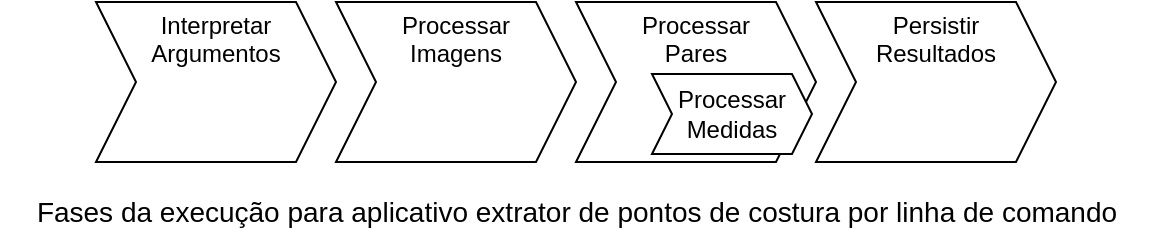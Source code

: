 <mxfile version="17.4.6" type="device" pages="4"><diagram id="98Zhcz7KDdUi2qAX7-k5" name="Macro"><mxGraphModel dx="2062" dy="762" grid="1" gridSize="10" guides="1" tooltips="1" connect="1" arrows="1" fold="1" page="1" pageScale="1" pageWidth="827" pageHeight="1169" math="0" shadow="0"><root><mxCell id="0"/><mxCell id="1" parent="0"/><mxCell id="YdULM-XXLPuub65lq0qo-10" value="&lt;font style=&quot;font-size: 14px&quot;&gt;Fases da execução para aplicativo extrator de pontos de costura por linha de comando&lt;/font&gt;" style="text;html=1;strokeColor=none;fillColor=none;align=center;verticalAlign=middle;whiteSpace=wrap;rounded=0;" parent="1" vertex="1"><mxGeometry x="122.5" y="130" width="575" height="30" as="geometry"/></mxCell><mxCell id="R4KvxsOmXmzmfge9jD1q-1" value="" style="group" parent="1" vertex="1" connectable="0"><mxGeometry x="170" y="40" width="480" height="80" as="geometry"/></mxCell><mxCell id="YdULM-XXLPuub65lq0qo-1" value="Processar&lt;br&gt;Imagens&lt;br&gt;&lt;br&gt;&lt;br&gt;&lt;br&gt;" style="shape=step;perimeter=stepPerimeter;whiteSpace=wrap;html=1;fixedSize=1;" parent="R4KvxsOmXmzmfge9jD1q-1" vertex="1"><mxGeometry x="120" width="120" height="80" as="geometry"/></mxCell><mxCell id="YdULM-XXLPuub65lq0qo-2" value="Processar&lt;br&gt;Pares&lt;br&gt;&lt;br&gt;&lt;br&gt;&lt;br&gt;" style="shape=step;perimeter=stepPerimeter;whiteSpace=wrap;html=1;fixedSize=1;" parent="R4KvxsOmXmzmfge9jD1q-1" vertex="1"><mxGeometry x="240" width="120" height="80" as="geometry"/></mxCell><mxCell id="YdULM-XXLPuub65lq0qo-4" value="Processar&lt;br&gt;Medidas" style="shape=step;perimeter=stepPerimeter;whiteSpace=wrap;html=1;fixedSize=1;size=10.0;" parent="R4KvxsOmXmzmfge9jD1q-1" vertex="1"><mxGeometry x="278" y="36" width="80" height="40" as="geometry"/></mxCell><mxCell id="YdULM-XXLPuub65lq0qo-6" value="Interpretar&lt;br&gt;Argumentos&lt;br&gt;&lt;br&gt;&lt;br&gt;&lt;br&gt;" style="shape=step;perimeter=stepPerimeter;whiteSpace=wrap;html=1;fixedSize=1;" parent="R4KvxsOmXmzmfge9jD1q-1" vertex="1"><mxGeometry width="120" height="80" as="geometry"/></mxCell><mxCell id="YdULM-XXLPuub65lq0qo-8" value="Persistir&lt;br&gt;Resultados&lt;br&gt;&lt;br&gt;&lt;br&gt;&lt;br&gt;" style="shape=step;perimeter=stepPerimeter;whiteSpace=wrap;html=1;fixedSize=1;" parent="R4KvxsOmXmzmfge9jD1q-1" vertex="1"><mxGeometry x="360" width="120" height="80" as="geometry"/></mxCell></root></mxGraphModel></diagram><diagram id="gHJKVUg8DRSZA34lzP4d" name="Fluxo"><mxGraphModel dx="2062" dy="762" grid="1" gridSize="10" guides="1" tooltips="1" connect="1" arrows="1" fold="1" page="1" pageScale="1" pageWidth="827" pageHeight="1169" math="0" shadow="0"><root><mxCell id="0"/><mxCell id="1" parent="0"/><mxCell id="HXioPRdhy9lpWBcesZ-b-2" value="&amp;lt;&amp;lt;Pseudocódigo&amp;gt;&amp;gt;&lt;br&gt;Processar Imagens&lt;br&gt;&lt;br&gt;&lt;br&gt;&lt;br&gt;&lt;br&gt;&lt;br&gt;&lt;br&gt;&lt;br&gt;&lt;br&gt;&lt;br&gt;" style="whiteSpace=wrap;html=1;fontSize=14;" parent="1" vertex="1"><mxGeometry x="9" y="100" width="260" height="190" as="geometry"/></mxCell><mxCell id="MEiEYYHkJ7P1lDpnPlLS-1" value="Para cada imagem no processo:&lt;br&gt;&amp;nbsp; &amp;nbsp; Abra a imagem&lt;br&gt;&amp;nbsp; &amp;nbsp; Detecte pontos chaves&lt;br&gt;&amp;nbsp; &amp;nbsp; Descreva suas feições&lt;br&gt;&amp;nbsp; &amp;nbsp; Se solicitado:&lt;br&gt;&amp;nbsp; &amp;nbsp; &amp;nbsp; &amp;nbsp; Reporte estatísticas" style="text;html=1;align=left;verticalAlign=middle;resizable=0;points=[];autosize=1;strokeColor=none;fillColor=none;fontSize=14;" parent="1" vertex="1"><mxGeometry x="19" y="150" width="220" height="110" as="geometry"/></mxCell><mxCell id="MEiEYYHkJ7P1lDpnPlLS-2" value="&amp;lt;&amp;lt;Pseudocódigo&amp;gt;&amp;gt;&lt;br&gt;Processar Pares&lt;br&gt;&lt;br&gt;&lt;br&gt;&lt;br&gt;&lt;br&gt;&lt;br&gt;&lt;br&gt;&lt;br&gt;&lt;br&gt;&lt;br&gt;" style="whiteSpace=wrap;html=1;fontSize=14;" parent="1" vertex="1"><mxGeometry x="279" y="100" width="260" height="190" as="geometry"/></mxCell><mxCell id="MEiEYYHkJ7P1lDpnPlLS-3" value="Carregue os pares da estratégia&lt;br&gt;Para cada par no processo:&lt;br&gt;&amp;nbsp; &amp;nbsp; Correlacione feições&lt;br&gt;&amp;nbsp; &amp;nbsp; Selecione melhores correlações&lt;br&gt;&amp;nbsp; &amp;nbsp; Filtre-as com solução geométrica&lt;br&gt;&amp;nbsp; &amp;nbsp; Registre as medidas nos pares&amp;nbsp;&lt;br&gt;&amp;nbsp; &amp;nbsp; Se solicitado:&lt;br&gt;&lt;span style=&quot;white-space: pre&quot;&gt;&#9;&lt;/span&gt;&lt;span style=&quot;white-space: pre&quot;&gt;&#9;&lt;/span&gt;Reporte estatísticas" style="text;html=1;align=left;verticalAlign=middle;resizable=0;points=[];autosize=1;strokeColor=none;fillColor=none;fontSize=14;" parent="1" vertex="1"><mxGeometry x="289" y="145" width="240" height="140" as="geometry"/></mxCell><mxCell id="MEiEYYHkJ7P1lDpnPlLS-4" value="&amp;lt;&amp;lt;Pseudocódigo&amp;gt;&amp;gt;&lt;br&gt;Processar Medidas&lt;br&gt;&lt;br&gt;&lt;br&gt;&lt;br&gt;&lt;br&gt;&lt;br&gt;&lt;br&gt;&lt;br&gt;&lt;br&gt;&lt;br&gt;" style="whiteSpace=wrap;html=1;fontSize=14;" parent="1" vertex="1"><mxGeometry x="549" y="100" width="260" height="190" as="geometry"/></mxCell><mxCell id="MEiEYYHkJ7P1lDpnPlLS-5" value="Para cada medida em par de imagens:&lt;br&gt;&amp;nbsp; &amp;nbsp; Se medida não existe em ambas:&lt;br&gt;&amp;nbsp; &amp;nbsp; &amp;nbsp; &amp;nbsp; Crie novo ponto de costura&lt;br&gt;&amp;nbsp; &amp;nbsp; Senão se existe só na esquerda:&lt;br&gt;&amp;nbsp; &amp;nbsp; &amp;nbsp; &amp;nbsp; Adicione medida da direita&lt;br&gt;&amp;nbsp; &amp;nbsp; Senão se existe só na direita:&lt;br&gt;&amp;nbsp; &amp;nbsp; &amp;nbsp; &amp;nbsp; Adicione medida na esquerda&lt;br&gt;&amp;nbsp; &amp;nbsp; Senão:&lt;br&gt;&amp;nbsp; &amp;nbsp; &amp;nbsp; &amp;nbsp; Fusione pontos de costura&lt;br&gt;" style="text;html=1;align=left;verticalAlign=middle;resizable=0;points=[];autosize=1;strokeColor=none;fillColor=none;fontSize=14;" parent="1" vertex="1"><mxGeometry x="559" y="135" width="260" height="160" as="geometry"/></mxCell></root></mxGraphModel></diagram><diagram id="3A1DLSgXnVQJGgFsPXBv" name="Fluxo_pronto"><mxGraphModel dx="2889" dy="762" grid="1" gridSize="10" guides="1" tooltips="1" connect="1" arrows="1" fold="1" page="1" pageScale="1" pageWidth="827" pageHeight="1169" math="0" shadow="0"><root><mxCell id="0"/><mxCell id="1" parent="0"/><mxCell id="1zUKK9svp3mTM6SvvWC5-5" value="" style="edgeStyle=orthogonalEdgeStyle;rounded=0;orthogonalLoop=1;jettySize=auto;html=1;" edge="1" parent="1" source="1zUKK9svp3mTM6SvvWC5-3" target="1zUKK9svp3mTM6SvvWC5-4"><mxGeometry relative="1" as="geometry"/></mxCell><mxCell id="1zUKK9svp3mTM6SvvWC5-3" value="Inicio" style="rounded=1;whiteSpace=wrap;html=1;" vertex="1" parent="1"><mxGeometry x="-770" y="10" width="120" height="60" as="geometry"/></mxCell><mxCell id="1zUKK9svp3mTM6SvvWC5-17" value="" style="rounded=0;orthogonalLoop=1;jettySize=auto;html=1;entryX=0.5;entryY=0;entryDx=0;entryDy=0;" edge="1" parent="1" source="1zUKK9svp3mTM6SvvWC5-4" target="1zUKK9svp3mTM6SvvWC5-51"><mxGeometry relative="1" as="geometry"><mxPoint x="-710" y="210" as="targetPoint"/></mxGeometry></mxCell><mxCell id="1zUKK9svp3mTM6SvvWC5-4" value="Ler Argumentos" style="rounded=1;whiteSpace=wrap;html=1;" vertex="1" parent="1"><mxGeometry x="-770" y="110" width="120" height="60" as="geometry"/></mxCell><mxCell id="1zUKK9svp3mTM6SvvWC5-9" value="" style="edgeStyle=orthogonalEdgeStyle;rounded=0;orthogonalLoop=1;jettySize=auto;html=1;" edge="1" parent="1" source="1zUKK9svp3mTM6SvvWC5-6" target="1zUKK9svp3mTM6SvvWC5-8"><mxGeometry relative="1" as="geometry"/></mxCell><mxCell id="1zUKK9svp3mTM6SvvWC5-6" value="Abrir Imagem" style="rounded=1;whiteSpace=wrap;html=1;" vertex="1" parent="1"><mxGeometry x="-770" y="370" width="120" height="60" as="geometry"/></mxCell><mxCell id="1zUKK9svp3mTM6SvvWC5-11" value="" style="edgeStyle=orthogonalEdgeStyle;rounded=0;orthogonalLoop=1;jettySize=auto;html=1;" edge="1" parent="1" source="1zUKK9svp3mTM6SvvWC5-8" target="1zUKK9svp3mTM6SvvWC5-10"><mxGeometry relative="1" as="geometry"/></mxCell><mxCell id="1zUKK9svp3mTM6SvvWC5-8" value="Detectar pontos chave" style="rounded=1;whiteSpace=wrap;html=1;" vertex="1" parent="1"><mxGeometry x="-770" y="510" width="120" height="60" as="geometry"/></mxCell><mxCell id="1zUKK9svp3mTM6SvvWC5-20" value="" style="edgeStyle=elbowEdgeStyle;rounded=0;orthogonalLoop=1;jettySize=auto;html=1;entryX=0;entryY=0.5;entryDx=0;entryDy=0;" edge="1" parent="1" source="1zUKK9svp3mTM6SvvWC5-10" target="1zUKK9svp3mTM6SvvWC5-51"><mxGeometry relative="1" as="geometry"><mxPoint x="-805" y="265" as="targetPoint"/><Array as="points"><mxPoint x="-800" y="480"/></Array></mxGeometry></mxCell><mxCell id="1zUKK9svp3mTM6SvvWC5-10" value="Descrever pontos chave" style="whiteSpace=wrap;html=1;rounded=1;" vertex="1" parent="1"><mxGeometry x="-770" y="650" width="120" height="60" as="geometry"/></mxCell><mxCell id="1zUKK9svp3mTM6SvvWC5-18" value="" style="edgeStyle=none;rounded=0;orthogonalLoop=1;jettySize=auto;html=1;exitX=0.5;exitY=1;exitDx=0;exitDy=0;" edge="1" parent="1" source="1zUKK9svp3mTM6SvvWC5-51" target="1zUKK9svp3mTM6SvvWC5-6"><mxGeometry relative="1" as="geometry"><mxPoint x="-710" y="320" as="sourcePoint"/><Array as="points"><mxPoint x="-710" y="350"/></Array></mxGeometry></mxCell><mxCell id="1zUKK9svp3mTM6SvvWC5-23" value="" style="edgeStyle=elbowEdgeStyle;rounded=0;orthogonalLoop=1;jettySize=auto;html=1;exitX=1;exitY=0.5;exitDx=0;exitDy=0;entryX=0;entryY=0.5;entryDx=0;entryDy=0;" edge="1" parent="1" source="1zUKK9svp3mTM6SvvWC5-51" target="1zUKK9svp3mTM6SvvWC5-30"><mxGeometry relative="1" as="geometry"><mxPoint x="-635" y="265" as="sourcePoint"/><mxPoint x="-580" y="265" as="targetPoint"/></mxGeometry></mxCell><mxCell id="1zUKK9svp3mTM6SvvWC5-21" value="Não" style="text;html=1;strokeColor=none;fillColor=none;align=center;verticalAlign=middle;whiteSpace=wrap;rounded=0;" vertex="1" parent="1"><mxGeometry x="-720" y="320" width="60" height="30" as="geometry"/></mxCell><mxCell id="1zUKK9svp3mTM6SvvWC5-24" value="Sim" style="text;html=1;strokeColor=none;fillColor=none;align=center;verticalAlign=middle;whiteSpace=wrap;rounded=0;" vertex="1" parent="1"><mxGeometry x="-670" y="240" width="60" height="30" as="geometry"/></mxCell><mxCell id="1zUKK9svp3mTM6SvvWC5-26" value="Sim" style="text;html=1;strokeColor=none;fillColor=none;align=center;verticalAlign=middle;whiteSpace=wrap;rounded=0;" vertex="1" parent="1"><mxGeometry x="-570" y="320" width="60" height="30" as="geometry"/></mxCell><mxCell id="1zUKK9svp3mTM6SvvWC5-34" style="edgeStyle=elbowEdgeStyle;rounded=0;orthogonalLoop=1;jettySize=auto;html=1;exitX=1;exitY=0.5;exitDx=0;exitDy=0;" edge="1" parent="1" source="1zUKK9svp3mTM6SvvWC5-29"><mxGeometry relative="1" as="geometry"><mxPoint x="-440" y="40" as="targetPoint"/><Array as="points"><mxPoint x="-470" y="220"/></Array></mxGeometry></mxCell><mxCell id="1zUKK9svp3mTM6SvvWC5-29" value="Reportar estatisticas" style="rounded=1;whiteSpace=wrap;html=1;" vertex="1" parent="1"><mxGeometry x="-620" y="370" width="120" height="60" as="geometry"/></mxCell><mxCell id="1zUKK9svp3mTM6SvvWC5-31" value="" style="edgeStyle=elbowEdgeStyle;rounded=0;orthogonalLoop=1;jettySize=auto;html=1;" edge="1" parent="1" source="1zUKK9svp3mTM6SvvWC5-30" target="1zUKK9svp3mTM6SvvWC5-29"><mxGeometry relative="1" as="geometry"/></mxCell><mxCell id="1zUKK9svp3mTM6SvvWC5-33" value="" style="edgeStyle=elbowEdgeStyle;rounded=0;orthogonalLoop=1;jettySize=auto;html=1;" edge="1" parent="1" source="1zUKK9svp3mTM6SvvWC5-30" target="1zUKK9svp3mTM6SvvWC5-32"><mxGeometry relative="1" as="geometry"><Array as="points"><mxPoint x="-470" y="170"/></Array></mxGeometry></mxCell><mxCell id="1zUKK9svp3mTM6SvvWC5-30" value="Estatísticas" style="rhombus;whiteSpace=wrap;html=1;" vertex="1" parent="1"><mxGeometry x="-600" y="225" width="80" height="80" as="geometry"/></mxCell><mxCell id="1zUKK9svp3mTM6SvvWC5-40" value="" style="edgeStyle=elbowEdgeStyle;rounded=0;orthogonalLoop=1;jettySize=auto;html=1;" edge="1" parent="1" source="1zUKK9svp3mTM6SvvWC5-32" target="1zUKK9svp3mTM6SvvWC5-39"><mxGeometry relative="1" as="geometry"/></mxCell><mxCell id="1zUKK9svp3mTM6SvvWC5-32" value="Carregar os pares" style="rounded=1;whiteSpace=wrap;html=1;" vertex="1" parent="1"><mxGeometry x="-440" y="10" width="120" height="60" as="geometry"/></mxCell><mxCell id="1zUKK9svp3mTM6SvvWC5-35" value="Não" style="text;html=1;strokeColor=none;fillColor=none;align=center;verticalAlign=middle;whiteSpace=wrap;rounded=0;" vertex="1" parent="1"><mxGeometry x="-520" y="240" width="60" height="30" as="geometry"/></mxCell><mxCell id="1zUKK9svp3mTM6SvvWC5-42" value="" style="edgeStyle=elbowEdgeStyle;rounded=0;orthogonalLoop=1;jettySize=auto;html=1;" edge="1" parent="1" source="1zUKK9svp3mTM6SvvWC5-39" target="1zUKK9svp3mTM6SvvWC5-41"><mxGeometry relative="1" as="geometry"/></mxCell><mxCell id="1zUKK9svp3mTM6SvvWC5-54" value="" style="edgeStyle=elbowEdgeStyle;rounded=0;orthogonalLoop=1;jettySize=auto;html=1;" edge="1" parent="1" source="1zUKK9svp3mTM6SvvWC5-39" target="1zUKK9svp3mTM6SvvWC5-53"><mxGeometry relative="1" as="geometry"/></mxCell><mxCell id="1zUKK9svp3mTM6SvvWC5-39" value="Todos os pares ?" style="rhombus;whiteSpace=wrap;html=1;" vertex="1" parent="1"><mxGeometry x="-420" y="100" width="80" height="80" as="geometry"/></mxCell><mxCell id="1zUKK9svp3mTM6SvvWC5-44" value="" style="edgeStyle=elbowEdgeStyle;rounded=0;orthogonalLoop=1;jettySize=auto;html=1;" edge="1" parent="1" source="1zUKK9svp3mTM6SvvWC5-41" target="1zUKK9svp3mTM6SvvWC5-43"><mxGeometry relative="1" as="geometry"/></mxCell><mxCell id="1zUKK9svp3mTM6SvvWC5-41" value="Correlacionar feições" style="rounded=1;whiteSpace=wrap;html=1;" vertex="1" parent="1"><mxGeometry x="-440" y="235" width="120" height="60" as="geometry"/></mxCell><mxCell id="1zUKK9svp3mTM6SvvWC5-46" value="" style="edgeStyle=elbowEdgeStyle;rounded=0;orthogonalLoop=1;jettySize=auto;html=1;" edge="1" parent="1" source="1zUKK9svp3mTM6SvvWC5-43" target="1zUKK9svp3mTM6SvvWC5-45"><mxGeometry relative="1" as="geometry"/></mxCell><mxCell id="1zUKK9svp3mTM6SvvWC5-43" value="Selecionar melhores correlações" style="whiteSpace=wrap;html=1;rounded=1;" vertex="1" parent="1"><mxGeometry x="-440" y="375" width="120" height="60" as="geometry"/></mxCell><mxCell id="1zUKK9svp3mTM6SvvWC5-49" value="" style="edgeStyle=elbowEdgeStyle;rounded=0;orthogonalLoop=1;jettySize=auto;html=1;" edge="1" parent="1" source="1zUKK9svp3mTM6SvvWC5-45" target="1zUKK9svp3mTM6SvvWC5-48"><mxGeometry relative="1" as="geometry"/></mxCell><mxCell id="1zUKK9svp3mTM6SvvWC5-45" value="Filtragem utilizando verificação geométrica" style="whiteSpace=wrap;html=1;rounded=1;" vertex="1" parent="1"><mxGeometry x="-440" y="515" width="120" height="60" as="geometry"/></mxCell><mxCell id="1zUKK9svp3mTM6SvvWC5-47" value="Não" style="text;html=1;strokeColor=none;fillColor=none;align=center;verticalAlign=middle;whiteSpace=wrap;rounded=0;" vertex="1" parent="1"><mxGeometry x="-390" y="190" width="60" height="30" as="geometry"/></mxCell><mxCell id="1zUKK9svp3mTM6SvvWC5-50" style="edgeStyle=elbowEdgeStyle;rounded=0;orthogonalLoop=1;jettySize=auto;html=1;exitX=0;exitY=0.5;exitDx=0;exitDy=0;" edge="1" parent="1" source="1zUKK9svp3mTM6SvvWC5-48" target="1zUKK9svp3mTM6SvvWC5-39"><mxGeometry relative="1" as="geometry"><Array as="points"><mxPoint x="-450" y="410"/></Array></mxGeometry></mxCell><mxCell id="1zUKK9svp3mTM6SvvWC5-48" value="Registrar as medidas nos pares" style="rounded=1;whiteSpace=wrap;html=1;" vertex="1" parent="1"><mxGeometry x="-440" y="655" width="120" height="60" as="geometry"/></mxCell><mxCell id="1zUKK9svp3mTM6SvvWC5-51" value="Todas as imagens" style="rhombus;whiteSpace=wrap;html=1;" vertex="1" parent="1"><mxGeometry x="-750" y="225" width="80" height="80" as="geometry"/></mxCell><mxCell id="1zUKK9svp3mTM6SvvWC5-57" value="" style="edgeStyle=elbowEdgeStyle;rounded=0;orthogonalLoop=1;jettySize=auto;html=1;" edge="1" parent="1" source="1zUKK9svp3mTM6SvvWC5-53" target="1zUKK9svp3mTM6SvvWC5-56"><mxGeometry relative="1" as="geometry"/></mxCell><mxCell id="1zUKK9svp3mTM6SvvWC5-59" value="" style="edgeStyle=elbowEdgeStyle;rounded=0;orthogonalLoop=1;jettySize=auto;html=1;" edge="1" parent="1" source="1zUKK9svp3mTM6SvvWC5-53" target="1zUKK9svp3mTM6SvvWC5-58"><mxGeometry relative="1" as="geometry"/></mxCell><mxCell id="1zUKK9svp3mTM6SvvWC5-53" value="Estatísticas" style="rhombus;whiteSpace=wrap;html=1;" vertex="1" parent="1"><mxGeometry x="-280" y="100" width="80" height="80" as="geometry"/></mxCell><mxCell id="1zUKK9svp3mTM6SvvWC5-55" value="Sim" style="text;html=1;strokeColor=none;fillColor=none;align=center;verticalAlign=middle;whiteSpace=wrap;rounded=0;" vertex="1" parent="1"><mxGeometry x="-250" y="190" width="60" height="30" as="geometry"/></mxCell><mxCell id="1zUKK9svp3mTM6SvvWC5-56" value="Reportar estatisticas" style="rounded=1;whiteSpace=wrap;html=1;" vertex="1" parent="1"><mxGeometry x="-300" y="235" width="120" height="60" as="geometry"/></mxCell><mxCell id="1zUKK9svp3mTM6SvvWC5-61" value="" style="edgeStyle=elbowEdgeStyle;rounded=0;orthogonalLoop=1;jettySize=auto;html=1;" edge="1" parent="1" source="1zUKK9svp3mTM6SvvWC5-58" target="1zUKK9svp3mTM6SvvWC5-60"><mxGeometry relative="1" as="geometry"/></mxCell><mxCell id="1zUKK9svp3mTM6SvvWC5-58" value="Medidas processadas?" style="rhombus;whiteSpace=wrap;html=1;" vertex="1" parent="1"><mxGeometry x="-110" width="80" height="80" as="geometry"/></mxCell><mxCell id="1zUKK9svp3mTM6SvvWC5-60" value="" style="rounded=1;whiteSpace=wrap;html=1;" vertex="1" parent="1"><mxGeometry x="-130" y="110" width="120" height="60" as="geometry"/></mxCell></root></mxGraphModel></diagram><diagram id="Ruy8jZwWF_MJQY8BPtZt" name="Diagrama de classes"><mxGraphModel dx="327" dy="901" grid="1" gridSize="10" guides="1" tooltips="1" connect="1" arrows="1" fold="1" page="1" pageScale="1" pageWidth="827" pageHeight="1169" math="0" shadow="0"><root><mxCell id="0"/><mxCell id="1" parent="0"/><mxCell id="GpoeZHOwUq3m7yObIP7K-1" value="ProcessController" style="swimlane;fontStyle=1;align=center;verticalAlign=top;childLayout=stackLayout;horizontal=1;startSize=26;horizontalStack=0;resizeParent=1;resizeParentMax=0;resizeLast=0;collapsible=1;marginBottom=0;fontSize=14;" vertex="1" parent="1"><mxGeometry x="305" y="40" width="260" height="164" as="geometry"><mxRectangle x="330" y="350" width="110" height="26" as="alternateBounds"/></mxGeometry></mxCell><mxCell id="GpoeZHOwUq3m7yObIP7K-2" value="+ argumentos : revisar" style="text;strokeColor=none;fillColor=none;align=left;verticalAlign=top;spacingLeft=4;spacingRight=4;overflow=hidden;rotatable=0;points=[[0,0.5],[1,0.5]];portConstraint=eastwest;fontSize=14;" vertex="1" parent="GpoeZHOwUq3m7yObIP7K-1"><mxGeometry y="26" width="260" height="26" as="geometry"/></mxCell><mxCell id="GpoeZHOwUq3m7yObIP7K-3" value="" style="line;strokeWidth=1;fillColor=none;align=left;verticalAlign=middle;spacingTop=-1;spacingLeft=3;spacingRight=3;rotatable=0;labelPosition=right;points=[];portConstraint=eastwest;fontSize=14;" vertex="1" parent="GpoeZHOwUq3m7yObIP7K-1"><mxGeometry y="52" width="260" height="8" as="geometry"/></mxCell><mxCell id="GpoeZHOwUq3m7yObIP7K-4" value="+ readArguments(argc:int, argv**) : bool" style="text;strokeColor=none;fillColor=none;align=left;verticalAlign=top;spacingLeft=4;spacingRight=4;overflow=hidden;rotatable=0;points=[[0,0.5],[1,0.5]];portConstraint=eastwest;fontSize=14;" vertex="1" parent="GpoeZHOwUq3m7yObIP7K-1"><mxGeometry y="60" width="260" height="26" as="geometry"/></mxCell><mxCell id="Y2-OCSrJiYMLLH0otHH6-2" value="+ runProcess( ) : bool" style="text;strokeColor=none;fillColor=none;align=left;verticalAlign=top;spacingLeft=4;spacingRight=4;overflow=hidden;rotatable=0;points=[[0,0.5],[1,0.5]];portConstraint=eastwest;fontSize=14;" vertex="1" parent="GpoeZHOwUq3m7yObIP7K-1"><mxGeometry y="86" width="260" height="26" as="geometry"/></mxCell><mxCell id="Y2-OCSrJiYMLLH0otHH6-3" value="+ saveResults( ) : bool" style="text;strokeColor=none;fillColor=none;align=left;verticalAlign=top;spacingLeft=4;spacingRight=4;overflow=hidden;rotatable=0;points=[[0,0.5],[1,0.5]];portConstraint=eastwest;fontSize=14;" vertex="1" parent="GpoeZHOwUq3m7yObIP7K-1"><mxGeometry y="112" width="260" height="26" as="geometry"/></mxCell><mxCell id="Y2-OCSrJiYMLLH0otHH6-1" value="+ printUsage( ) : void" style="text;strokeColor=none;fillColor=none;align=left;verticalAlign=top;spacingLeft=4;spacingRight=4;overflow=hidden;rotatable=0;points=[[0,0.5],[1,0.5]];portConstraint=eastwest;fontSize=14;" vertex="1" parent="GpoeZHOwUq3m7yObIP7K-1"><mxGeometry y="138" width="260" height="26" as="geometry"/></mxCell><mxCell id="lI7xlL58YyUd0Hl4Pv-v-1" value="Image" style="swimlane;fontStyle=1;align=center;verticalAlign=top;childLayout=stackLayout;horizontal=1;startSize=26;horizontalStack=0;resizeParent=1;resizeParentMax=0;resizeLast=0;collapsible=1;marginBottom=0;fontSize=14;" vertex="1" parent="1"><mxGeometry x="275" y="301" width="260" height="138" as="geometry"><mxRectangle x="330" y="350" width="110" height="26" as="alternateBounds"/></mxGeometry></mxCell><mxCell id="fN-6v_-_HlrPDu5xTwf2-1" value="+ index: size_t" style="text;strokeColor=none;fillColor=none;align=left;verticalAlign=top;spacingLeft=4;spacingRight=4;overflow=hidden;rotatable=0;points=[[0,0.5],[1,0.5]];portConstraint=eastwest;fontSize=14;" vertex="1" parent="lI7xlL58YyUd0Hl4Pv-v-1"><mxGeometry y="26" width="260" height="26" as="geometry"/></mxCell><mxCell id="lI7xlL58YyUd0Hl4Pv-v-2" value="+ filename: std::string" style="text;strokeColor=none;fillColor=none;align=left;verticalAlign=top;spacingLeft=4;spacingRight=4;overflow=hidden;rotatable=0;points=[[0,0.5],[1,0.5]];portConstraint=eastwest;fontSize=14;" vertex="1" parent="lI7xlL58YyUd0Hl4Pv-v-1"><mxGeometry y="52" width="260" height="26" as="geometry"/></mxCell><mxCell id="NeS1x6jv69Nt_Bn_25qD-1" value="+ descriptors: cv::Mat" style="text;strokeColor=none;fillColor=none;align=left;verticalAlign=top;spacingLeft=4;spacingRight=4;overflow=hidden;rotatable=0;points=[[0,0.5],[1,0.5]];portConstraint=eastwest;fontSize=14;" vertex="1" parent="lI7xlL58YyUd0Hl4Pv-v-1"><mxGeometry y="78" width="260" height="26" as="geometry"/></mxCell><mxCell id="lI7xlL58YyUd0Hl4Pv-v-3" value="" style="line;strokeWidth=1;fillColor=none;align=left;verticalAlign=middle;spacingTop=-1;spacingLeft=3;spacingRight=3;rotatable=0;labelPosition=right;points=[];portConstraint=eastwest;fontSize=14;" vertex="1" parent="lI7xlL58YyUd0Hl4Pv-v-1"><mxGeometry y="104" width="260" height="8" as="geometry"/></mxCell><mxCell id="lI7xlL58YyUd0Hl4Pv-v-4" value="+ computeKeyPoints(report: bool): bool" style="text;strokeColor=none;fillColor=none;align=left;verticalAlign=top;spacingLeft=4;spacingRight=4;overflow=hidden;rotatable=0;points=[[0,0.5],[1,0.5]];portConstraint=eastwest;fontSize=14;" vertex="1" parent="lI7xlL58YyUd0Hl4Pv-v-1"><mxGeometry y="112" width="260" height="26" as="geometry"/></mxCell><mxCell id="lI7xlL58YyUd0Hl4Pv-v-5" value="Pair" style="swimlane;fontStyle=1;align=center;verticalAlign=top;childLayout=stackLayout;horizontal=1;startSize=26;horizontalStack=0;resizeParent=1;resizeParentMax=0;resizeLast=0;collapsible=1;marginBottom=0;fontSize=14;" vertex="1" parent="1"><mxGeometry x="555" y="301" width="260" height="112" as="geometry"><mxRectangle x="330" y="350" width="110" height="26" as="alternateBounds"/></mxGeometry></mxCell><mxCell id="fN-6v_-_HlrPDu5xTwf2-8" value="+ homography: cv::Mat&#10;" style="text;strokeColor=none;fillColor=none;align=left;verticalAlign=top;spacingLeft=4;spacingRight=4;overflow=hidden;rotatable=0;points=[[0,0.5],[1,0.5]];portConstraint=eastwest;fontSize=14;" vertex="1" parent="lI7xlL58YyUd0Hl4Pv-v-5"><mxGeometry y="26" width="260" height="26" as="geometry"/></mxCell><mxCell id="lI7xlL58YyUd0Hl4Pv-v-6" value="+ RMSE: double&#10;" style="text;strokeColor=none;fillColor=none;align=left;verticalAlign=top;spacingLeft=4;spacingRight=4;overflow=hidden;rotatable=0;points=[[0,0.5],[1,0.5]];portConstraint=eastwest;fontSize=14;" vertex="1" parent="lI7xlL58YyUd0Hl4Pv-v-5"><mxGeometry y="52" width="260" height="26" as="geometry"/></mxCell><mxCell id="lI7xlL58YyUd0Hl4Pv-v-7" value="" style="line;strokeWidth=1;fillColor=none;align=left;verticalAlign=middle;spacingTop=-1;spacingLeft=3;spacingRight=3;rotatable=0;labelPosition=right;points=[];portConstraint=eastwest;fontSize=14;" vertex="1" parent="lI7xlL58YyUd0Hl4Pv-v-5"><mxGeometry y="78" width="260" height="8" as="geometry"/></mxCell><mxCell id="lI7xlL58YyUd0Hl4Pv-v-8" value="+ checkHomography(report:bool): bool" style="text;strokeColor=none;fillColor=none;align=left;verticalAlign=top;spacingLeft=4;spacingRight=4;overflow=hidden;rotatable=0;points=[[0,0.5],[1,0.5]];portConstraint=eastwest;fontSize=14;" vertex="1" parent="lI7xlL58YyUd0Hl4Pv-v-5"><mxGeometry y="86" width="260" height="26" as="geometry"/></mxCell><mxCell id="lI7xlL58YyUd0Hl4Pv-v-9" value="Point" style="swimlane;fontStyle=1;align=center;verticalAlign=top;childLayout=stackLayout;horizontal=1;startSize=26;horizontalStack=0;resizeParent=1;resizeParentMax=0;resizeLast=0;collapsible=1;marginBottom=0;fontSize=14;" vertex="1" parent="1"><mxGeometry x="41" y="301" width="100" height="52" as="geometry"><mxRectangle x="330" y="350" width="110" height="26" as="alternateBounds"/></mxGeometry></mxCell><mxCell id="lI7xlL58YyUd0Hl4Pv-v-10" value="+ index: size_t" style="text;strokeColor=none;fillColor=none;align=left;verticalAlign=top;spacingLeft=4;spacingRight=4;overflow=hidden;rotatable=0;points=[[0,0.5],[1,0.5]];portConstraint=eastwest;fontSize=14;" vertex="1" parent="lI7xlL58YyUd0Hl4Pv-v-9"><mxGeometry y="26" width="100" height="26" as="geometry"/></mxCell><mxCell id="NeS1x6jv69Nt_Bn_25qD-2" value="*" style="endArrow=open;html=1;endSize=12;startArrow=diamondThin;startSize=14;startFill=1;edgeStyle=orthogonalEdgeStyle;align=left;verticalAlign=bottom;rounded=0;fontSize=14;" edge="1" parent="1" source="GpoeZHOwUq3m7yObIP7K-1" target="lI7xlL58YyUd0Hl4Pv-v-1"><mxGeometry x="-0.669" y="-20" relative="1" as="geometry"><mxPoint x="565" y="380" as="sourcePoint"/><mxPoint x="725" y="380" as="targetPoint"/><Array as="points"><mxPoint x="465" y="252"/><mxPoint x="405" y="252"/></Array><mxPoint y="1" as="offset"/></mxGeometry></mxCell><mxCell id="fN-6v_-_HlrPDu5xTwf2-2" value="images" style="text;html=1;align=center;verticalAlign=middle;resizable=0;points=[];autosize=1;strokeColor=none;fillColor=none;fontSize=14;" vertex="1" parent="1"><mxGeometry x="405" y="232" width="60" height="20" as="geometry"/></mxCell><mxCell id="fN-6v_-_HlrPDu5xTwf2-4" value="cv::KeyPoint" style="html=1;fontSize=14;" vertex="1" parent="1"><mxGeometry x="356" y="540" width="110" height="30" as="geometry"/></mxCell><mxCell id="fN-6v_-_HlrPDu5xTwf2-5" value="*" style="endArrow=open;html=1;endSize=12;startArrow=diamondThin;startSize=14;startFill=1;edgeStyle=orthogonalEdgeStyle;align=left;verticalAlign=bottom;rounded=0;fontSize=14;" edge="1" parent="1" target="fN-6v_-_HlrPDu5xTwf2-4"><mxGeometry x="-0.736" y="-21" relative="1" as="geometry"><mxPoint x="476" y="438" as="sourcePoint"/><mxPoint x="796" y="380" as="targetPoint"/><Array as="points"><mxPoint x="476" y="490"/><mxPoint x="411" y="490"/></Array><mxPoint y="-1" as="offset"/></mxGeometry></mxCell><mxCell id="fN-6v_-_HlrPDu5xTwf2-6" value="keypoints" style="text;html=1;align=center;verticalAlign=middle;resizable=0;points=[];autosize=1;strokeColor=none;fillColor=none;fontSize=14;" vertex="1" parent="1"><mxGeometry x="406" y="469" width="70" height="20" as="geometry"/></mxCell><mxCell id="fN-6v_-_HlrPDu5xTwf2-9" value="2" style="endArrow=open;html=1;endSize=12;startArrow=diamondThin;startSize=14;startFill=0;edgeStyle=orthogonalEdgeStyle;align=left;verticalAlign=bottom;rounded=0;fontSize=14;" edge="1" parent="1" source="lI7xlL58YyUd0Hl4Pv-v-5" target="lI7xlL58YyUd0Hl4Pv-v-1"><mxGeometry x="-0.752" y="-20" relative="1" as="geometry"><mxPoint x="575" y="380" as="sourcePoint"/><mxPoint x="545" y="500" as="targetPoint"/><Array as="points"><mxPoint x="595" y="490"/><mxPoint x="505" y="490"/></Array><mxPoint as="offset"/></mxGeometry></mxCell><mxCell id="fN-6v_-_HlrPDu5xTwf2-10" value="left&lt;br&gt;right" style="text;html=1;align=center;verticalAlign=middle;resizable=0;points=[];autosize=1;strokeColor=none;fillColor=none;fontSize=14;" vertex="1" parent="1"><mxGeometry x="525" y="468" width="40" height="40" as="geometry"/></mxCell><mxCell id="fN-6v_-_HlrPDu5xTwf2-11" value="cv::DMatch" style="html=1;fontSize=14;" vertex="1" parent="1"><mxGeometry x="575" y="540" width="110" height="30" as="geometry"/></mxCell><mxCell id="fN-6v_-_HlrPDu5xTwf2-12" value="*" style="endArrow=open;html=1;endSize=12;startArrow=diamondThin;startSize=14;startFill=1;edgeStyle=orthogonalEdgeStyle;align=left;verticalAlign=bottom;rounded=0;fontSize=14;" edge="1" parent="1" target="fN-6v_-_HlrPDu5xTwf2-11" source="lI7xlL58YyUd0Hl4Pv-v-5"><mxGeometry x="-0.711" y="-20" relative="1" as="geometry"><mxPoint x="735.0" y="438" as="sourcePoint"/><mxPoint x="1055" y="380" as="targetPoint"/><mxPoint as="offset"/><Array as="points"><mxPoint x="685" y="490"/><mxPoint x="625" y="490"/></Array></mxGeometry></mxCell><mxCell id="fN-6v_-_HlrPDu5xTwf2-13" value="matches" style="text;html=1;align=center;verticalAlign=middle;resizable=0;points=[];autosize=1;strokeColor=none;fillColor=none;fontSize=14;" vertex="1" parent="1"><mxGeometry x="621" y="469" width="70" height="20" as="geometry"/></mxCell><mxCell id="fN-6v_-_HlrPDu5xTwf2-14" value="indexes" style="endArrow=open;endSize=12;dashed=1;html=1;rounded=0;fontSize=14;entryX=1;entryY=0.5;entryDx=0;entryDy=0;" edge="1" parent="1"><mxGeometry y="-12" width="160" relative="1" as="geometry"><mxPoint x="575" y="560" as="sourcePoint"/><mxPoint x="466" y="560" as="targetPoint"/><mxPoint y="-1" as="offset"/></mxGeometry></mxCell><mxCell id="fN-6v_-_HlrPDu5xTwf2-15" value="*" style="endArrow=open;html=1;endSize=12;startArrow=diamondThin;startSize=14;startFill=1;edgeStyle=orthogonalEdgeStyle;align=left;verticalAlign=bottom;rounded=0;fontSize=14;" edge="1" parent="1" source="GpoeZHOwUq3m7yObIP7K-1" target="lI7xlL58YyUd0Hl4Pv-v-5"><mxGeometry x="-0.798" y="-20" relative="1" as="geometry"><mxPoint x="755.0" y="204" as="sourcePoint"/><mxPoint x="695.0" y="300" as="targetPoint"/><Array as="points"><mxPoint x="535" y="252"/><mxPoint x="695" y="252"/></Array><mxPoint y="1" as="offset"/></mxGeometry></mxCell><mxCell id="fN-6v_-_HlrPDu5xTwf2-16" value="pairs" style="text;html=1;align=center;verticalAlign=middle;resizable=0;points=[];autosize=1;strokeColor=none;fillColor=none;fontSize=14;" vertex="1" parent="1"><mxGeometry x="649" y="232" width="50" height="20" as="geometry"/></mxCell><mxCell id="7bjfV3p6dd0uQjkZYYFa-3" value="*" style="endArrow=open;html=1;endSize=12;startArrow=diamondThin;startSize=14;startFill=1;edgeStyle=orthogonalEdgeStyle;align=left;verticalAlign=bottom;rounded=0;fontSize=14;" edge="1" parent="1" source="GpoeZHOwUq3m7yObIP7K-1" target="lI7xlL58YyUd0Hl4Pv-v-9"><mxGeometry x="-0.608" y="-20" relative="1" as="geometry"><mxPoint x="475" y="214" as="sourcePoint"/><mxPoint x="415" y="310" as="targetPoint"/><Array as="points"><mxPoint x="335" y="250"/><mxPoint x="95" y="250"/></Array><mxPoint x="1" as="offset"/></mxGeometry></mxCell><mxCell id="7bjfV3p6dd0uQjkZYYFa-4" value="points" style="text;html=1;align=center;verticalAlign=middle;resizable=0;points=[];autosize=1;strokeColor=none;fillColor=none;fontSize=14;" vertex="1" parent="1"><mxGeometry x="91" y="232" width="50" height="20" as="geometry"/></mxCell><mxCell id="7bjfV3p6dd0uQjkZYYFa-13" value="*" style="endArrow=open;html=1;endSize=12;startArrow=diamondThin;startSize=14;startFill=1;edgeStyle=orthogonalEdgeStyle;align=left;verticalAlign=bottom;rounded=0;fontSize=14;" edge="1" parent="1" source="lI7xlL58YyUd0Hl4Pv-v-9" target="7bjfV3p6dd0uQjkZYYFa-24"><mxGeometry x="-0.765" y="-24" relative="1" as="geometry"><mxPoint x="236.0" y="280" as="sourcePoint"/><mxPoint x="165" y="379" as="targetPoint"/><Array as="points"><mxPoint x="225" y="326"/></Array><mxPoint x="-1" as="offset"/></mxGeometry></mxCell><mxCell id="7bjfV3p6dd0uQjkZYYFa-14" value="measures" style="text;html=1;align=center;verticalAlign=middle;resizable=0;points=[];autosize=1;strokeColor=none;fillColor=none;fontSize=14;" vertex="1" parent="1"><mxGeometry x="155.5" y="306" width="80" height="20" as="geometry"/></mxCell><mxCell id="7bjfV3p6dd0uQjkZYYFa-16" value="*" style="endArrow=open;html=1;endSize=12;startArrow=diamondThin;startSize=14;startFill=0;edgeStyle=orthogonalEdgeStyle;align=left;verticalAlign=bottom;rounded=0;fontSize=14;" edge="1" parent="1" source="7bjfV3p6dd0uQjkZYYFa-18" target="lI7xlL58YyUd0Hl4Pv-v-9"><mxGeometry x="-1" y="20" relative="1" as="geometry"><mxPoint x="255" y="290" as="sourcePoint"/><mxPoint x="95.0" y="370" as="targetPoint"/><Array as="points"><mxPoint x="95" y="400"/><mxPoint x="95" y="400"/></Array><mxPoint y="1" as="offset"/></mxGeometry></mxCell><mxCell id="7bjfV3p6dd0uQjkZYYFa-18" value="«std::map»&lt;br&gt;&lt;b&gt;Pointmap&lt;/b&gt;" style="html=1;fontSize=14;" vertex="1" parent="1"><mxGeometry x="75" y="519" width="90" height="60" as="geometry"/></mxCell><mxCell id="7bjfV3p6dd0uQjkZYYFa-19" value="cv::Point2f&lt;br&gt;Point *" style="html=1;fontSize=14;" vertex="1" parent="1"><mxGeometry x="115" y="501" width="70" height="32" as="geometry"/></mxCell><mxCell id="7bjfV3p6dd0uQjkZYYFa-20" value="1" style="endArrow=open;html=1;endSize=12;startArrow=diamondThin;startSize=14;startFill=1;edgeStyle=orthogonalEdgeStyle;align=left;verticalAlign=bottom;rounded=0;fontSize=14;" edge="1" parent="1" source="lI7xlL58YyUd0Hl4Pv-v-1" target="7bjfV3p6dd0uQjkZYYFa-18"><mxGeometry x="-0.856" y="10" relative="1" as="geometry"><mxPoint x="335.0" y="448" as="sourcePoint"/><mxPoint x="655" y="420" as="targetPoint"/><Array as="points"><mxPoint x="335" y="560"/></Array><mxPoint as="offset"/></mxGeometry></mxCell><mxCell id="7bjfV3p6dd0uQjkZYYFa-21" value="pointmap" style="text;html=1;align=center;verticalAlign=middle;resizable=0;points=[];autosize=1;strokeColor=none;fillColor=none;fontSize=14;" vertex="1" parent="1"><mxGeometry x="175" y="560" width="70" height="20" as="geometry"/></mxCell><mxCell id="7bjfV3p6dd0uQjkZYYFa-23" value="indexes" style="endArrow=open;endSize=12;dashed=1;html=1;rounded=0;fontSize=14;" edge="1" parent="1" source="7bjfV3p6dd0uQjkZYYFa-24"><mxGeometry x="-0.023" y="10" width="160" relative="1" as="geometry"><mxPoint x="199.711" y="439" as="sourcePoint"/><mxPoint x="295" y="440" as="targetPoint"/><mxPoint as="offset"/><Array as="points"><mxPoint x="207" y="480"/><mxPoint x="295" y="480"/></Array></mxGeometry></mxCell><mxCell id="7bjfV3p6dd0uQjkZYYFa-24" value="Measure" style="swimlane;fontStyle=1;align=center;verticalAlign=top;childLayout=stackLayout;horizontal=1;startSize=26;horizontalStack=0;resizeParent=1;resizeParentMax=0;resizeLast=0;collapsible=1;marginBottom=0;fontSize=14;" vertex="1" parent="1"><mxGeometry x="155" y="361" width="104" height="78" as="geometry"><mxRectangle x="140" y="361" width="110" height="26" as="alternateBounds"/></mxGeometry></mxCell><mxCell id="7bjfV3p6dd0uQjkZYYFa-25" value="+ index: size_t" style="text;strokeColor=none;fillColor=none;align=left;verticalAlign=top;spacingLeft=4;spacingRight=4;overflow=hidden;rotatable=0;points=[[0,0.5],[1,0.5]];portConstraint=eastwest;fontSize=14;" vertex="1" parent="7bjfV3p6dd0uQjkZYYFa-24"><mxGeometry y="26" width="104" height="26" as="geometry"/></mxCell><mxCell id="7bjfV3p6dd0uQjkZYYFa-26" value="+ pt: cv::Point2f" style="text;strokeColor=none;fillColor=none;align=left;verticalAlign=top;spacingLeft=4;spacingRight=4;overflow=hidden;rotatable=0;points=[[0,0.5],[1,0.5]];portConstraint=eastwest;fontSize=14;" vertex="1" parent="7bjfV3p6dd0uQjkZYYFa-24"><mxGeometry y="52" width="104" height="26" as="geometry"/></mxCell><mxCell id="7bjfV3p6dd0uQjkZYYFa-27" value="PointCompair" style="swimlane;fontStyle=1;align=center;verticalAlign=top;childLayout=stackLayout;horizontal=1;startSize=26;horizontalStack=0;resizeParent=1;resizeParentMax=0;resizeLast=0;collapsible=1;marginBottom=0;fontSize=14;" vertex="1" parent="1"><mxGeometry x="61" y="97" width="125" height="86" as="geometry"/></mxCell><mxCell id="7bjfV3p6dd0uQjkZYYFa-28" value=" " style="text;strokeColor=none;fillColor=none;align=left;verticalAlign=top;spacingLeft=4;spacingRight=4;overflow=hidden;rotatable=0;points=[[0,0.5],[1,0.5]];portConstraint=eastwest;fontSize=14;" vertex="1" parent="7bjfV3p6dd0uQjkZYYFa-27"><mxGeometry y="26" width="125" height="26" as="geometry"/></mxCell><mxCell id="7bjfV3p6dd0uQjkZYYFa-29" value="" style="line;strokeWidth=1;fillColor=none;align=left;verticalAlign=middle;spacingTop=-1;spacingLeft=3;spacingRight=3;rotatable=0;labelPosition=right;points=[];portConstraint=eastwest;fontSize=14;" vertex="1" parent="7bjfV3p6dd0uQjkZYYFa-27"><mxGeometry y="52" width="125" height="8" as="geometry"/></mxCell><mxCell id="7bjfV3p6dd0uQjkZYYFa-30" value="+ less_operator ()" style="text;strokeColor=none;fillColor=none;align=left;verticalAlign=top;spacingLeft=4;spacingRight=4;overflow=hidden;rotatable=0;points=[[0,0.5],[1,0.5]];portConstraint=eastwest;fontSize=14;" vertex="1" parent="7bjfV3p6dd0uQjkZYYFa-27"><mxGeometry y="60" width="125" height="26" as="geometry"/></mxCell><mxCell id="7bjfV3p6dd0uQjkZYYFa-31" value="depends" style="endArrow=open;endSize=12;dashed=1;html=1;rounded=0;fontSize=14;edgeStyle=elbowEdgeStyle;" edge="1" parent="1" source="7bjfV3p6dd0uQjkZYYFa-18" target="7bjfV3p6dd0uQjkZYYFa-27"><mxGeometry x="-0.859" y="11" width="160" relative="1" as="geometry"><mxPoint x="405" y="320" as="sourcePoint"/><mxPoint x="565" y="320" as="targetPoint"/><Array as="points"><mxPoint x="25" y="360"/></Array><mxPoint as="offset"/></mxGeometry></mxCell></root></mxGraphModel></diagram></mxfile>